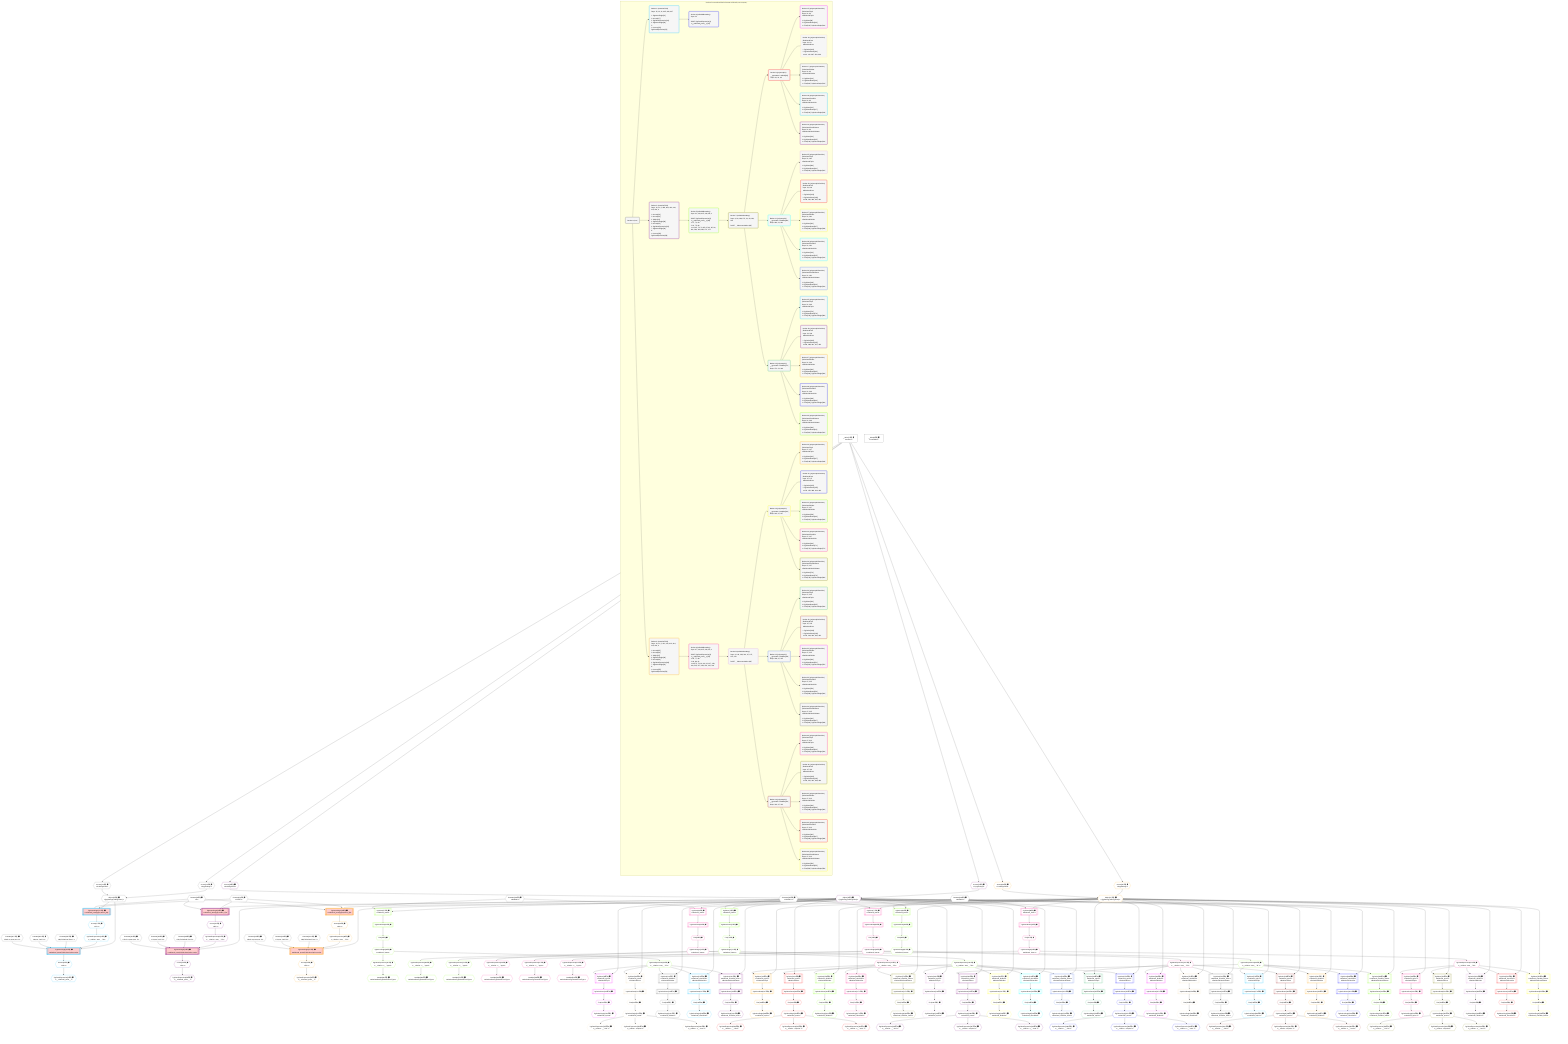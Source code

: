 %%{init: {'themeVariables': { 'fontSize': '12px'}}}%%
graph TD
    classDef path fill:#eee,stroke:#000,color:#000
    classDef plan fill:#fff,stroke-width:1px,color:#000
    classDef itemplan fill:#fff,stroke-width:2px,color:#000
    classDef unbatchedplan fill:#dff,stroke-width:1px,color:#000
    classDef sideeffectplan fill:#fcc,stroke-width:2px,color:#000
    classDef bucket fill:#f6f6f6,color:#000,stroke-width:2px,text-align:left

    subgraph "Buckets for mutations/basics/create-relational-post-no-query"
    Bucket0("Bucket 0 (root)"):::bucket
    Bucket1("Bucket 1 (mutationField)<br />Deps: 15, 10, 11, 405, 406, 407<br /><br />1: PgInsertSingle[12]<br />2: Access[17]<br />3: PgClassExpression[16]<br />4: PgInsertSingle[18]<br />5: <br />ᐳ: Access[23], PgClassExpression[22]"):::bucket
    Bucket2("Bucket 2 (mutationField)<br />Deps: 10, 11, 2, 408, 409, 410, 414, 415, 416, 4<br /><br />1: Access[29]<br />2: Access[30]<br />3: Object[31]<br />4: PgInsertSingle[28]<br />5: Access[33]<br />6: PgClassExpression[32]<br />7: PgInsertSingle[34]<br />8: <br />ᐳ: Access[39], PgClassExpression[38]"):::bucket
    Bucket3("Bucket 3 (mutationField)<br />Deps: 10, 11, 2, 411, 412, 413, 414, 415, 416, 4<br /><br />1: Access[45]<br />2: Access[46]<br />3: Object[47]<br />4: PgInsertSingle[44]<br />5: Access[49]<br />6: PgClassExpression[48]<br />7: PgInsertSingle[50]<br />8: <br />ᐳ: Access[55], PgClassExpression[54]"):::bucket
    Bucket4("Bucket 4 (nullableBoundary)<br />Deps: 22<br /><br />ROOT PgClassExpression{1}ᐸ__relational_posts__ᐳ[22]"):::bucket
    Bucket5("Bucket 5 (nullableBoundary)<br />Deps: 31, 414, 415, 416, 38, 4<br /><br />ROOT PgClassExpression{2}ᐸ__relational_posts__ᐳ[38]<br />1: 57, 72, 83<br />2: 62, 75, 86<br />ᐳ: 61, 63, 74, 76, 85, 87, 93, 95, 96, 181, 183, 184, 269, 271, 272"):::bucket
    Bucket6("Bucket 6 (nullableBoundary)<br />Deps: 47, 414, 415, 416, 54, 4<br /><br />ROOT PgClassExpression{3}ᐸ__relational_posts__ᐳ[54]<br />1: 64, 77, 88<br />2: 69, 80, 91<br />ᐳ: 68, 70, 79, 81, 90, 92, 137, 139, 140, 225, 227, 228, 313, 315, 316"):::bucket
    Bucket7("Bucket 7 (nullableBoundary)<br />Deps: 4, 96, 184, 272, 31, 93, 181, 269<br /><br />ROOT __ValueᐸrootValueᐳ[4]"):::bucket
    Bucket8("Bucket 8 (nullableBoundary)<br />Deps: 4, 140, 228, 316, 47, 137, 225, 313<br /><br />ROOT __ValueᐸrootValueᐳ[4]"):::bucket
    Bucket9("Bucket 9 (polymorphic)<br />__typename: Lambda[96]<br />Deps: 96, 31, 93"):::bucket
    Bucket10("Bucket 10 (polymorphic)<br />__typename: Lambda[140]<br />Deps: 140, 47, 137"):::bucket
    Bucket11("Bucket 11 (polymorphic)<br />__typename: Lambda[184]<br />Deps: 184, 31, 181"):::bucket
    Bucket12("Bucket 12 (polymorphic)<br />__typename: Lambda[228]<br />Deps: 228, 47, 225"):::bucket
    Bucket13("Bucket 13 (polymorphic)<br />__typename: Lambda[272]<br />Deps: 272, 31, 269"):::bucket
    Bucket14("Bucket 14 (polymorphic)<br />__typename: Lambda[316]<br />Deps: 316, 47, 313"):::bucket
    Bucket15("Bucket 15 (polymorphicPartition)<br />|RelationalTopic<br />Deps: 31, 93<br />ᐳRelationalTopic<br /><br />1: PgSelect[98]<br />2: PgSelectRows[103]<br />ᐳ: First[102], PgSelectSingle[104]"):::bucket
    Bucket16("Bucket 16 (polymorphicPartition)<br />|RelationalPost<br />Deps: 31, 93<br />ᐳRelationalPost<br /><br />1: PgSelect[106]<br />2: PgSelectRows[111]<br />ᐳ: 110, 112, 387, 393, 399"):::bucket
    Bucket17("Bucket 17 (polymorphicPartition)<br />|RelationalDivider<br />Deps: 31, 93<br />ᐳRelationalDivider<br /><br />1: PgSelect[114]<br />2: PgSelectRows[119]<br />ᐳ: First[118], PgSelectSingle[120]"):::bucket
    Bucket18("Bucket 18 (polymorphicPartition)<br />|RelationalChecklist<br />Deps: 31, 93<br />ᐳRelationalChecklist<br /><br />1: PgSelect[122]<br />2: PgSelectRows[127]<br />ᐳ: First[126], PgSelectSingle[128]"):::bucket
    Bucket19("Bucket 19 (polymorphicPartition)<br />|RelationalChecklistItem<br />Deps: 31, 93<br />ᐳRelationalChecklistItem<br /><br />1: PgSelect[130]<br />2: PgSelectRows[135]<br />ᐳ: First[134], PgSelectSingle[136]"):::bucket
    Bucket20("Bucket 20 (polymorphicPartition)<br />|RelationalTopic<br />Deps: 47, 137<br />ᐳRelationalTopic<br /><br />1: PgSelect[142]<br />2: PgSelectRows[147]<br />ᐳ: First[146], PgSelectSingle[148]"):::bucket
    Bucket21("Bucket 21 (polymorphicPartition)<br />|RelationalPost<br />Deps: 47, 137<br />ᐳRelationalPost<br /><br />1: PgSelect[150]<br />2: PgSelectRows[155]<br />ᐳ: 154, 156, 388, 394, 400"):::bucket
    Bucket22("Bucket 22 (polymorphicPartition)<br />|RelationalDivider<br />Deps: 47, 137<br />ᐳRelationalDivider<br /><br />1: PgSelect[158]<br />2: PgSelectRows[163]<br />ᐳ: First[162], PgSelectSingle[164]"):::bucket
    Bucket23("Bucket 23 (polymorphicPartition)<br />|RelationalChecklist<br />Deps: 47, 137<br />ᐳRelationalChecklist<br /><br />1: PgSelect[166]<br />2: PgSelectRows[171]<br />ᐳ: First[170], PgSelectSingle[172]"):::bucket
    Bucket24("Bucket 24 (polymorphicPartition)<br />|RelationalChecklistItem<br />Deps: 47, 137<br />ᐳRelationalChecklistItem<br /><br />1: PgSelect[174]<br />2: PgSelectRows[179]<br />ᐳ: First[178], PgSelectSingle[180]"):::bucket
    Bucket25("Bucket 25 (polymorphicPartition)<br />|RelationalTopic<br />Deps: 31, 181<br />ᐳRelationalTopic<br /><br />1: PgSelect[186]<br />2: PgSelectRows[191]<br />ᐳ: First[190], PgSelectSingle[192]"):::bucket
    Bucket26("Bucket 26 (polymorphicPartition)<br />|RelationalPost<br />Deps: 31, 181<br />ᐳRelationalPost<br /><br />1: PgSelect[194]<br />2: PgSelectRows[199]<br />ᐳ: 198, 200, 389, 395, 401"):::bucket
    Bucket27("Bucket 27 (polymorphicPartition)<br />|RelationalDivider<br />Deps: 31, 181<br />ᐳRelationalDivider<br /><br />1: PgSelect[202]<br />2: PgSelectRows[207]<br />ᐳ: First[206], PgSelectSingle[208]"):::bucket
    Bucket28("Bucket 28 (polymorphicPartition)<br />|RelationalChecklist<br />Deps: 31, 181<br />ᐳRelationalChecklist<br /><br />1: PgSelect[210]<br />2: PgSelectRows[215]<br />ᐳ: First[214], PgSelectSingle[216]"):::bucket
    Bucket29("Bucket 29 (polymorphicPartition)<br />|RelationalChecklistItem<br />Deps: 31, 181<br />ᐳRelationalChecklistItem<br /><br />1: PgSelect[218]<br />2: PgSelectRows[223]<br />ᐳ: First[222], PgSelectSingle[224]"):::bucket
    Bucket30("Bucket 30 (polymorphicPartition)<br />|RelationalTopic<br />Deps: 47, 225<br />ᐳRelationalTopic<br /><br />1: PgSelect[230]<br />2: PgSelectRows[235]<br />ᐳ: First[234], PgSelectSingle[236]"):::bucket
    Bucket31("Bucket 31 (polymorphicPartition)<br />|RelationalPost<br />Deps: 47, 225<br />ᐳRelationalPost<br /><br />1: PgSelect[238]<br />2: PgSelectRows[243]<br />ᐳ: 242, 244, 390, 396, 402"):::bucket
    Bucket32("Bucket 32 (polymorphicPartition)<br />|RelationalDivider<br />Deps: 47, 225<br />ᐳRelationalDivider<br /><br />1: PgSelect[246]<br />2: PgSelectRows[251]<br />ᐳ: First[250], PgSelectSingle[252]"):::bucket
    Bucket33("Bucket 33 (polymorphicPartition)<br />|RelationalChecklist<br />Deps: 47, 225<br />ᐳRelationalChecklist<br /><br />1: PgSelect[254]<br />2: PgSelectRows[259]<br />ᐳ: First[258], PgSelectSingle[260]"):::bucket
    Bucket34("Bucket 34 (polymorphicPartition)<br />|RelationalChecklistItem<br />Deps: 47, 225<br />ᐳRelationalChecklistItem<br /><br />1: PgSelect[262]<br />2: PgSelectRows[267]<br />ᐳ: First[266], PgSelectSingle[268]"):::bucket
    Bucket35("Bucket 35 (polymorphicPartition)<br />|RelationalTopic<br />Deps: 31, 269<br />ᐳRelationalTopic<br /><br />1: PgSelect[274]<br />2: PgSelectRows[279]<br />ᐳ: First[278], PgSelectSingle[280]"):::bucket
    Bucket36("Bucket 36 (polymorphicPartition)<br />|RelationalPost<br />Deps: 31, 269<br />ᐳRelationalPost<br /><br />1: PgSelect[282]<br />2: PgSelectRows[287]<br />ᐳ: 286, 288, 391, 397, 403"):::bucket
    Bucket37("Bucket 37 (polymorphicPartition)<br />|RelationalDivider<br />Deps: 31, 269<br />ᐳRelationalDivider<br /><br />1: PgSelect[290]<br />2: PgSelectRows[295]<br />ᐳ: First[294], PgSelectSingle[296]"):::bucket
    Bucket38("Bucket 38 (polymorphicPartition)<br />|RelationalChecklist<br />Deps: 31, 269<br />ᐳRelationalChecklist<br /><br />1: PgSelect[298]<br />2: PgSelectRows[303]<br />ᐳ: First[302], PgSelectSingle[304]"):::bucket
    Bucket39("Bucket 39 (polymorphicPartition)<br />|RelationalChecklistItem<br />Deps: 31, 269<br />ᐳRelationalChecklistItem<br /><br />1: PgSelect[306]<br />2: PgSelectRows[311]<br />ᐳ: First[310], PgSelectSingle[312]"):::bucket
    Bucket40("Bucket 40 (polymorphicPartition)<br />|RelationalTopic<br />Deps: 47, 313<br />ᐳRelationalTopic<br /><br />1: PgSelect[318]<br />2: PgSelectRows[323]<br />ᐳ: First[322], PgSelectSingle[324]"):::bucket
    Bucket41("Bucket 41 (polymorphicPartition)<br />|RelationalPost<br />Deps: 47, 313<br />ᐳRelationalPost<br /><br />1: PgSelect[326]<br />2: PgSelectRows[331]<br />ᐳ: 330, 332, 392, 398, 404"):::bucket
    Bucket42("Bucket 42 (polymorphicPartition)<br />|RelationalDivider<br />Deps: 47, 313<br />ᐳRelationalDivider<br /><br />1: PgSelect[334]<br />2: PgSelectRows[339]<br />ᐳ: First[338], PgSelectSingle[340]"):::bucket
    Bucket43("Bucket 43 (polymorphicPartition)<br />|RelationalChecklist<br />Deps: 47, 313<br />ᐳRelationalChecklist<br /><br />1: PgSelect[342]<br />2: PgSelectRows[347]<br />ᐳ: First[346], PgSelectSingle[348]"):::bucket
    Bucket44("Bucket 44 (polymorphicPartition)<br />|RelationalChecklistItem<br />Deps: 47, 313<br />ᐳRelationalChecklistItem<br /><br />1: PgSelect[350]<br />2: PgSelectRows[355]<br />ᐳ: First[354], PgSelectSingle[356]"):::bucket
    end
    Bucket0 --> Bucket1 & Bucket2 & Bucket3
    Bucket1 --> Bucket4
    Bucket2 --> Bucket5
    Bucket3 --> Bucket6
    Bucket5 --> Bucket7
    Bucket6 --> Bucket8
    Bucket7 --> Bucket9 & Bucket11 & Bucket13
    Bucket8 --> Bucket10 & Bucket12 & Bucket14
    Bucket9 --> Bucket15 & Bucket16 & Bucket17 & Bucket18 & Bucket19
    Bucket10 --> Bucket20 & Bucket21 & Bucket22 & Bucket23 & Bucket24
    Bucket11 --> Bucket25 & Bucket26 & Bucket27 & Bucket28 & Bucket29
    Bucket12 --> Bucket30 & Bucket31 & Bucket32 & Bucket33 & Bucket34
    Bucket13 --> Bucket35 & Bucket36 & Bucket37 & Bucket38 & Bucket39
    Bucket14 --> Bucket40 & Bucket41 & Bucket42 & Bucket43 & Bucket44

    %% plan dependencies
    Object15{{"Object[15∈0] ➊<br />ᐸ{pgSettings,withPgClient}ᐳ"}}:::plan
    Access13{{"Access[13∈0] ➊<br />ᐸ2.pgSettingsᐳ"}}:::plan
    Access14{{"Access[14∈0] ➊<br />ᐸ2.withPgClientᐳ"}}:::plan
    Access13 & Access14 --> Object15
    __Value2["__Value[2∈0] ➊<br />ᐸcontextᐳ"]:::plan
    __Value2 --> Access13
    __Value2 --> Access14
    __Value4["__Value[4∈0] ➊<br />ᐸrootValueᐳ"]:::plan
    Constant10{{"Constant[10∈0] ➊<br />ᐸ'POST'ᐳ"}}:::plan
    Constant11{{"Constant[11∈0] ➊<br />ᐸ2ᐳ"}}:::plan
    Constant405{{"Constant[405∈0] ➊<br />ᐸ'My Relational Post 1'ᐳ"}}:::plan
    Constant406{{"Constant[406∈0] ➊<br />ᐸ'A post, innit? 1'ᐳ"}}:::plan
    Constant407{{"Constant[407∈0] ➊<br />ᐸ'Such a great post. 1'ᐳ"}}:::plan
    Constant408{{"Constant[408∈0] ➊<br />ᐸ'My Relational Post 2'ᐳ"}}:::plan
    Constant409{{"Constant[409∈0] ➊<br />ᐸ'A post, innit? 2'ᐳ"}}:::plan
    Constant410{{"Constant[410∈0] ➊<br />ᐸ'Such a great post. 2'ᐳ"}}:::plan
    Constant411{{"Constant[411∈0] ➊<br />ᐸ'My Relational Post 3'ᐳ"}}:::plan
    Constant412{{"Constant[412∈0] ➊<br />ᐸ'A post, innit? 3'ᐳ"}}:::plan
    Constant413{{"Constant[413∈0] ➊<br />ᐸ'Such a great post. 3'ᐳ"}}:::plan
    Constant414{{"Constant[414∈0] ➊<br />ᐸ1000000ᐳ"}}:::plan
    Constant415{{"Constant[415∈0] ➊<br />ᐸ1000001ᐳ"}}:::plan
    Constant416{{"Constant[416∈0] ➊<br />ᐸ1000002ᐳ"}}:::plan
    PgInsertSingle18[["PgInsertSingle[18∈1] ➊<br />ᐸrelational_posts(id,title,description,note)ᐳ"]]:::sideeffectplan
    PgClassExpression16{{"PgClassExpression[16∈1] ➊<br />ᐸ__relation...ems__.”id”ᐳ"}}:::plan
    Object15 & PgClassExpression16 & Constant405 & Constant406 & Constant407 --> PgInsertSingle18
    PgInsertSingle12[["PgInsertSingle[12∈1] ➊<br />ᐸrelational_items(type,author_id)ᐳ"]]:::sideeffectplan
    Object15 & Constant10 & Constant11 --> PgInsertSingle12
    Access17{{"Access[17∈1] ➊<br />ᐸ12.tᐳ"}}:::plan
    Access17 --> PgClassExpression16
    PgInsertSingle12 --> Access17
    PgClassExpression22{{"PgClassExpression[22∈1] ➊<br />ᐸ__relational_posts__ᐳ"}}:::plan
    Access23{{"Access[23∈1] ➊<br />ᐸ18.tᐳ"}}:::plan
    Access23 --> PgClassExpression22
    PgInsertSingle18 --> Access23
    PgInsertSingle34[["PgInsertSingle[34∈2] ➊<br />ᐸrelational_posts(id,title,description,note)ᐳ"]]:::sideeffectplan
    Object31{{"Object[31∈2] ➊<br />ᐸ{pgSettings,withPgClient}ᐳ"}}:::plan
    PgClassExpression32{{"PgClassExpression[32∈2] ➊<br />ᐸ__relation...ems__.”id”ᐳ"}}:::plan
    Object31 & PgClassExpression32 & Constant408 & Constant409 & Constant410 --> PgInsertSingle34
    PgInsertSingle28[["PgInsertSingle[28∈2] ➊<br />ᐸrelational_items(type,author_id)ᐳ"]]:::sideeffectplan
    Object31 & Constant10 & Constant11 --> PgInsertSingle28
    Access29{{"Access[29∈2] ➊<br />ᐸ2.pgSettingsᐳ"}}:::plan
    Access30{{"Access[30∈2] ➊<br />ᐸ2.withPgClientᐳ"}}:::plan
    Access29 & Access30 --> Object31
    __Value2 --> Access29
    __Value2 --> Access30
    Access33{{"Access[33∈2] ➊<br />ᐸ28.tᐳ"}}:::plan
    Access33 --> PgClassExpression32
    PgInsertSingle28 --> Access33
    PgClassExpression38{{"PgClassExpression[38∈2] ➊<br />ᐸ__relational_posts__ᐳ"}}:::plan
    Access39{{"Access[39∈2] ➊<br />ᐸ34.tᐳ"}}:::plan
    Access39 --> PgClassExpression38
    PgInsertSingle34 --> Access39
    PgInsertSingle50[["PgInsertSingle[50∈3] ➊<br />ᐸrelational_posts(id,title,description,note)ᐳ"]]:::sideeffectplan
    Object47{{"Object[47∈3] ➊<br />ᐸ{pgSettings,withPgClient}ᐳ"}}:::plan
    PgClassExpression48{{"PgClassExpression[48∈3] ➊<br />ᐸ__relation...ems__.”id”ᐳ"}}:::plan
    Object47 & PgClassExpression48 & Constant411 & Constant412 & Constant413 --> PgInsertSingle50
    PgInsertSingle44[["PgInsertSingle[44∈3] ➊<br />ᐸrelational_items(type,author_id)ᐳ"]]:::sideeffectplan
    Object47 & Constant10 & Constant11 --> PgInsertSingle44
    Access45{{"Access[45∈3] ➊<br />ᐸ2.pgSettingsᐳ"}}:::plan
    Access46{{"Access[46∈3] ➊<br />ᐸ2.withPgClientᐳ"}}:::plan
    Access45 & Access46 --> Object47
    __Value2 --> Access45
    __Value2 --> Access46
    Access49{{"Access[49∈3] ➊<br />ᐸ44.tᐳ"}}:::plan
    Access49 --> PgClassExpression48
    PgInsertSingle44 --> Access49
    PgClassExpression54{{"PgClassExpression[54∈3] ➊<br />ᐸ__relational_posts__ᐳ"}}:::plan
    Access55{{"Access[55∈3] ➊<br />ᐸ50.tᐳ"}}:::plan
    Access55 --> PgClassExpression54
    PgInsertSingle50 --> Access55
    PgSelect57[["PgSelect[57∈5] ➊<br />ᐸrelational_itemsᐳ"]]:::plan
    Object31 & Constant414 --> PgSelect57
    PgSelect72[["PgSelect[72∈5] ➊<br />ᐸrelational_itemsᐳ"]]:::plan
    Object31 & Constant415 --> PgSelect72
    PgSelect83[["PgSelect[83∈5] ➊<br />ᐸrelational_itemsᐳ"]]:::plan
    Object31 & Constant416 --> PgSelect83
    First61{{"First[61∈5] ➊"}}:::plan
    PgSelectRows62[["PgSelectRows[62∈5] ➊"]]:::plan
    PgSelectRows62 --> First61
    PgSelect57 --> PgSelectRows62
    PgSelectSingle63{{"PgSelectSingle[63∈5] ➊<br />ᐸrelational_itemsᐳ"}}:::plan
    First61 --> PgSelectSingle63
    First74{{"First[74∈5] ➊"}}:::plan
    PgSelectRows75[["PgSelectRows[75∈5] ➊"]]:::plan
    PgSelectRows75 --> First74
    PgSelect72 --> PgSelectRows75
    PgSelectSingle76{{"PgSelectSingle[76∈5] ➊<br />ᐸrelational_itemsᐳ"}}:::plan
    First74 --> PgSelectSingle76
    First85{{"First[85∈5] ➊"}}:::plan
    PgSelectRows86[["PgSelectRows[86∈5] ➊"]]:::plan
    PgSelectRows86 --> First85
    PgSelect83 --> PgSelectRows86
    PgSelectSingle87{{"PgSelectSingle[87∈5] ➊<br />ᐸrelational_itemsᐳ"}}:::plan
    First85 --> PgSelectSingle87
    PgClassExpression93{{"PgClassExpression[93∈5] ➊<br />ᐸ__relation...ems__.”id”ᐳ"}}:::plan
    PgSelectSingle63 --> PgClassExpression93
    PgClassExpression95{{"PgClassExpression[95∈5] ➊<br />ᐸ__relation...s__.”type”ᐳ"}}:::plan
    PgSelectSingle63 --> PgClassExpression95
    Lambda96{{"Lambda[96∈5] ➊<br />ᐸrelationalItemTypeNameFromTypeᐳ"}}:::plan
    PgClassExpression95 --> Lambda96
    PgClassExpression181{{"PgClassExpression[181∈5] ➊<br />ᐸ__relation...ems__.”id”ᐳ"}}:::plan
    PgSelectSingle76 --> PgClassExpression181
    PgClassExpression183{{"PgClassExpression[183∈5] ➊<br />ᐸ__relation...s__.”type”ᐳ"}}:::plan
    PgSelectSingle76 --> PgClassExpression183
    Lambda184{{"Lambda[184∈5] ➊<br />ᐸrelationalItemTypeNameFromTypeᐳ"}}:::plan
    PgClassExpression183 --> Lambda184
    PgClassExpression269{{"PgClassExpression[269∈5] ➊<br />ᐸ__relation...ems__.”id”ᐳ"}}:::plan
    PgSelectSingle87 --> PgClassExpression269
    PgClassExpression271{{"PgClassExpression[271∈5] ➊<br />ᐸ__relation...s__.”type”ᐳ"}}:::plan
    PgSelectSingle87 --> PgClassExpression271
    Lambda272{{"Lambda[272∈5] ➊<br />ᐸrelationalItemTypeNameFromTypeᐳ"}}:::plan
    PgClassExpression271 --> Lambda272
    PgSelect64[["PgSelect[64∈6] ➊<br />ᐸrelational_itemsᐳ"]]:::plan
    Object47 & Constant414 --> PgSelect64
    PgSelect77[["PgSelect[77∈6] ➊<br />ᐸrelational_itemsᐳ"]]:::plan
    Object47 & Constant415 --> PgSelect77
    PgSelect88[["PgSelect[88∈6] ➊<br />ᐸrelational_itemsᐳ"]]:::plan
    Object47 & Constant416 --> PgSelect88
    First68{{"First[68∈6] ➊"}}:::plan
    PgSelectRows69[["PgSelectRows[69∈6] ➊"]]:::plan
    PgSelectRows69 --> First68
    PgSelect64 --> PgSelectRows69
    PgSelectSingle70{{"PgSelectSingle[70∈6] ➊<br />ᐸrelational_itemsᐳ"}}:::plan
    First68 --> PgSelectSingle70
    First79{{"First[79∈6] ➊"}}:::plan
    PgSelectRows80[["PgSelectRows[80∈6] ➊"]]:::plan
    PgSelectRows80 --> First79
    PgSelect77 --> PgSelectRows80
    PgSelectSingle81{{"PgSelectSingle[81∈6] ➊<br />ᐸrelational_itemsᐳ"}}:::plan
    First79 --> PgSelectSingle81
    First90{{"First[90∈6] ➊"}}:::plan
    PgSelectRows91[["PgSelectRows[91∈6] ➊"]]:::plan
    PgSelectRows91 --> First90
    PgSelect88 --> PgSelectRows91
    PgSelectSingle92{{"PgSelectSingle[92∈6] ➊<br />ᐸrelational_itemsᐳ"}}:::plan
    First90 --> PgSelectSingle92
    PgClassExpression137{{"PgClassExpression[137∈6] ➊<br />ᐸ__relation...ems__.”id”ᐳ"}}:::plan
    PgSelectSingle70 --> PgClassExpression137
    PgClassExpression139{{"PgClassExpression[139∈6] ➊<br />ᐸ__relation...s__.”type”ᐳ"}}:::plan
    PgSelectSingle70 --> PgClassExpression139
    Lambda140{{"Lambda[140∈6] ➊<br />ᐸrelationalItemTypeNameFromTypeᐳ"}}:::plan
    PgClassExpression139 --> Lambda140
    PgClassExpression225{{"PgClassExpression[225∈6] ➊<br />ᐸ__relation...ems__.”id”ᐳ"}}:::plan
    PgSelectSingle81 --> PgClassExpression225
    PgClassExpression227{{"PgClassExpression[227∈6] ➊<br />ᐸ__relation...s__.”type”ᐳ"}}:::plan
    PgSelectSingle81 --> PgClassExpression227
    Lambda228{{"Lambda[228∈6] ➊<br />ᐸrelationalItemTypeNameFromTypeᐳ"}}:::plan
    PgClassExpression227 --> Lambda228
    PgClassExpression313{{"PgClassExpression[313∈6] ➊<br />ᐸ__relation...ems__.”id”ᐳ"}}:::plan
    PgSelectSingle92 --> PgClassExpression313
    PgClassExpression315{{"PgClassExpression[315∈6] ➊<br />ᐸ__relation...s__.”type”ᐳ"}}:::plan
    PgSelectSingle92 --> PgClassExpression315
    Lambda316{{"Lambda[316∈6] ➊<br />ᐸrelationalItemTypeNameFromTypeᐳ"}}:::plan
    PgClassExpression315 --> Lambda316
    PgSelect98[["PgSelect[98∈15] ➊<br />ᐸrelational_topicsᐳ<br />ᐳRelationalTopic"]]:::plan
    Object31 & PgClassExpression93 --> PgSelect98
    First102{{"First[102∈15] ➊^"}}:::plan
    PgSelectRows103[["PgSelectRows[103∈15] ➊^"]]:::plan
    PgSelectRows103 --> First102
    PgSelect98 --> PgSelectRows103
    PgSelectSingle104{{"PgSelectSingle[104∈15] ➊^<br />ᐸrelational_topicsᐳ"}}:::plan
    First102 --> PgSelectSingle104
    PgSelect106[["PgSelect[106∈16] ➊<br />ᐸrelational_postsᐳ<br />ᐳRelationalPost"]]:::plan
    Object31 & PgClassExpression93 --> PgSelect106
    First110{{"First[110∈16] ➊^"}}:::plan
    PgSelectRows111[["PgSelectRows[111∈16] ➊^"]]:::plan
    PgSelectRows111 --> First110
    PgSelect106 --> PgSelectRows111
    PgSelectSingle112{{"PgSelectSingle[112∈16] ➊^<br />ᐸrelational_postsᐳ"}}:::plan
    First110 --> PgSelectSingle112
    PgClassExpression387{{"PgClassExpression[387∈16] ➊^<br />ᐸ__relation...__.”title”ᐳ"}}:::plan
    PgSelectSingle112 --> PgClassExpression387
    PgClassExpression393{{"PgClassExpression[393∈16] ➊^<br />ᐸ__relation...scription”ᐳ"}}:::plan
    PgSelectSingle112 --> PgClassExpression393
    PgClassExpression399{{"PgClassExpression[399∈16] ➊^<br />ᐸ__relation...s__.”note”ᐳ"}}:::plan
    PgSelectSingle112 --> PgClassExpression399
    PgSelect114[["PgSelect[114∈17] ➊<br />ᐸrelational_dividersᐳ<br />ᐳRelationalDivider"]]:::plan
    Object31 & PgClassExpression93 --> PgSelect114
    First118{{"First[118∈17] ➊^"}}:::plan
    PgSelectRows119[["PgSelectRows[119∈17] ➊^"]]:::plan
    PgSelectRows119 --> First118
    PgSelect114 --> PgSelectRows119
    PgSelectSingle120{{"PgSelectSingle[120∈17] ➊^<br />ᐸrelational_dividersᐳ"}}:::plan
    First118 --> PgSelectSingle120
    PgSelect122[["PgSelect[122∈18] ➊<br />ᐸrelational_checklistsᐳ<br />ᐳRelationalChecklist"]]:::plan
    Object31 & PgClassExpression93 --> PgSelect122
    First126{{"First[126∈18] ➊^"}}:::plan
    PgSelectRows127[["PgSelectRows[127∈18] ➊^"]]:::plan
    PgSelectRows127 --> First126
    PgSelect122 --> PgSelectRows127
    PgSelectSingle128{{"PgSelectSingle[128∈18] ➊^<br />ᐸrelational_checklistsᐳ"}}:::plan
    First126 --> PgSelectSingle128
    PgSelect130[["PgSelect[130∈19] ➊<br />ᐸrelational_checklist_itemsᐳ<br />ᐳRelationalChecklistItem"]]:::plan
    Object31 & PgClassExpression93 --> PgSelect130
    First134{{"First[134∈19] ➊^"}}:::plan
    PgSelectRows135[["PgSelectRows[135∈19] ➊^"]]:::plan
    PgSelectRows135 --> First134
    PgSelect130 --> PgSelectRows135
    PgSelectSingle136{{"PgSelectSingle[136∈19] ➊^<br />ᐸrelational_checklist_itemsᐳ"}}:::plan
    First134 --> PgSelectSingle136
    PgSelect142[["PgSelect[142∈20] ➊<br />ᐸrelational_topicsᐳ<br />ᐳRelationalTopic"]]:::plan
    Object47 & PgClassExpression137 --> PgSelect142
    First146{{"First[146∈20] ➊^"}}:::plan
    PgSelectRows147[["PgSelectRows[147∈20] ➊^"]]:::plan
    PgSelectRows147 --> First146
    PgSelect142 --> PgSelectRows147
    PgSelectSingle148{{"PgSelectSingle[148∈20] ➊^<br />ᐸrelational_topicsᐳ"}}:::plan
    First146 --> PgSelectSingle148
    PgSelect150[["PgSelect[150∈21] ➊<br />ᐸrelational_postsᐳ<br />ᐳRelationalPost"]]:::plan
    Object47 & PgClassExpression137 --> PgSelect150
    First154{{"First[154∈21] ➊^"}}:::plan
    PgSelectRows155[["PgSelectRows[155∈21] ➊^"]]:::plan
    PgSelectRows155 --> First154
    PgSelect150 --> PgSelectRows155
    PgSelectSingle156{{"PgSelectSingle[156∈21] ➊^<br />ᐸrelational_postsᐳ"}}:::plan
    First154 --> PgSelectSingle156
    PgClassExpression388{{"PgClassExpression[388∈21] ➊^<br />ᐸ__relation...__.”title”ᐳ"}}:::plan
    PgSelectSingle156 --> PgClassExpression388
    PgClassExpression394{{"PgClassExpression[394∈21] ➊^<br />ᐸ__relation...scription”ᐳ"}}:::plan
    PgSelectSingle156 --> PgClassExpression394
    PgClassExpression400{{"PgClassExpression[400∈21] ➊^<br />ᐸ__relation...s__.”note”ᐳ"}}:::plan
    PgSelectSingle156 --> PgClassExpression400
    PgSelect158[["PgSelect[158∈22] ➊<br />ᐸrelational_dividersᐳ<br />ᐳRelationalDivider"]]:::plan
    Object47 & PgClassExpression137 --> PgSelect158
    First162{{"First[162∈22] ➊^"}}:::plan
    PgSelectRows163[["PgSelectRows[163∈22] ➊^"]]:::plan
    PgSelectRows163 --> First162
    PgSelect158 --> PgSelectRows163
    PgSelectSingle164{{"PgSelectSingle[164∈22] ➊^<br />ᐸrelational_dividersᐳ"}}:::plan
    First162 --> PgSelectSingle164
    PgSelect166[["PgSelect[166∈23] ➊<br />ᐸrelational_checklistsᐳ<br />ᐳRelationalChecklist"]]:::plan
    Object47 & PgClassExpression137 --> PgSelect166
    First170{{"First[170∈23] ➊^"}}:::plan
    PgSelectRows171[["PgSelectRows[171∈23] ➊^"]]:::plan
    PgSelectRows171 --> First170
    PgSelect166 --> PgSelectRows171
    PgSelectSingle172{{"PgSelectSingle[172∈23] ➊^<br />ᐸrelational_checklistsᐳ"}}:::plan
    First170 --> PgSelectSingle172
    PgSelect174[["PgSelect[174∈24] ➊<br />ᐸrelational_checklist_itemsᐳ<br />ᐳRelationalChecklistItem"]]:::plan
    Object47 & PgClassExpression137 --> PgSelect174
    First178{{"First[178∈24] ➊^"}}:::plan
    PgSelectRows179[["PgSelectRows[179∈24] ➊^"]]:::plan
    PgSelectRows179 --> First178
    PgSelect174 --> PgSelectRows179
    PgSelectSingle180{{"PgSelectSingle[180∈24] ➊^<br />ᐸrelational_checklist_itemsᐳ"}}:::plan
    First178 --> PgSelectSingle180
    PgSelect186[["PgSelect[186∈25] ➊<br />ᐸrelational_topicsᐳ<br />ᐳRelationalTopic"]]:::plan
    Object31 & PgClassExpression181 --> PgSelect186
    First190{{"First[190∈25] ➊^"}}:::plan
    PgSelectRows191[["PgSelectRows[191∈25] ➊^"]]:::plan
    PgSelectRows191 --> First190
    PgSelect186 --> PgSelectRows191
    PgSelectSingle192{{"PgSelectSingle[192∈25] ➊^<br />ᐸrelational_topicsᐳ"}}:::plan
    First190 --> PgSelectSingle192
    PgSelect194[["PgSelect[194∈26] ➊<br />ᐸrelational_postsᐳ<br />ᐳRelationalPost"]]:::plan
    Object31 & PgClassExpression181 --> PgSelect194
    First198{{"First[198∈26] ➊^"}}:::plan
    PgSelectRows199[["PgSelectRows[199∈26] ➊^"]]:::plan
    PgSelectRows199 --> First198
    PgSelect194 --> PgSelectRows199
    PgSelectSingle200{{"PgSelectSingle[200∈26] ➊^<br />ᐸrelational_postsᐳ"}}:::plan
    First198 --> PgSelectSingle200
    PgClassExpression389{{"PgClassExpression[389∈26] ➊^<br />ᐸ__relation...__.”title”ᐳ"}}:::plan
    PgSelectSingle200 --> PgClassExpression389
    PgClassExpression395{{"PgClassExpression[395∈26] ➊^<br />ᐸ__relation...scription”ᐳ"}}:::plan
    PgSelectSingle200 --> PgClassExpression395
    PgClassExpression401{{"PgClassExpression[401∈26] ➊^<br />ᐸ__relation...s__.”note”ᐳ"}}:::plan
    PgSelectSingle200 --> PgClassExpression401
    PgSelect202[["PgSelect[202∈27] ➊<br />ᐸrelational_dividersᐳ<br />ᐳRelationalDivider"]]:::plan
    Object31 & PgClassExpression181 --> PgSelect202
    First206{{"First[206∈27] ➊^"}}:::plan
    PgSelectRows207[["PgSelectRows[207∈27] ➊^"]]:::plan
    PgSelectRows207 --> First206
    PgSelect202 --> PgSelectRows207
    PgSelectSingle208{{"PgSelectSingle[208∈27] ➊^<br />ᐸrelational_dividersᐳ"}}:::plan
    First206 --> PgSelectSingle208
    PgSelect210[["PgSelect[210∈28] ➊<br />ᐸrelational_checklistsᐳ<br />ᐳRelationalChecklist"]]:::plan
    Object31 & PgClassExpression181 --> PgSelect210
    First214{{"First[214∈28] ➊^"}}:::plan
    PgSelectRows215[["PgSelectRows[215∈28] ➊^"]]:::plan
    PgSelectRows215 --> First214
    PgSelect210 --> PgSelectRows215
    PgSelectSingle216{{"PgSelectSingle[216∈28] ➊^<br />ᐸrelational_checklistsᐳ"}}:::plan
    First214 --> PgSelectSingle216
    PgSelect218[["PgSelect[218∈29] ➊<br />ᐸrelational_checklist_itemsᐳ<br />ᐳRelationalChecklistItem"]]:::plan
    Object31 & PgClassExpression181 --> PgSelect218
    First222{{"First[222∈29] ➊^"}}:::plan
    PgSelectRows223[["PgSelectRows[223∈29] ➊^"]]:::plan
    PgSelectRows223 --> First222
    PgSelect218 --> PgSelectRows223
    PgSelectSingle224{{"PgSelectSingle[224∈29] ➊^<br />ᐸrelational_checklist_itemsᐳ"}}:::plan
    First222 --> PgSelectSingle224
    PgSelect230[["PgSelect[230∈30] ➊<br />ᐸrelational_topicsᐳ<br />ᐳRelationalTopic"]]:::plan
    Object47 & PgClassExpression225 --> PgSelect230
    First234{{"First[234∈30] ➊^"}}:::plan
    PgSelectRows235[["PgSelectRows[235∈30] ➊^"]]:::plan
    PgSelectRows235 --> First234
    PgSelect230 --> PgSelectRows235
    PgSelectSingle236{{"PgSelectSingle[236∈30] ➊^<br />ᐸrelational_topicsᐳ"}}:::plan
    First234 --> PgSelectSingle236
    PgSelect238[["PgSelect[238∈31] ➊<br />ᐸrelational_postsᐳ<br />ᐳRelationalPost"]]:::plan
    Object47 & PgClassExpression225 --> PgSelect238
    First242{{"First[242∈31] ➊^"}}:::plan
    PgSelectRows243[["PgSelectRows[243∈31] ➊^"]]:::plan
    PgSelectRows243 --> First242
    PgSelect238 --> PgSelectRows243
    PgSelectSingle244{{"PgSelectSingle[244∈31] ➊^<br />ᐸrelational_postsᐳ"}}:::plan
    First242 --> PgSelectSingle244
    PgClassExpression390{{"PgClassExpression[390∈31] ➊^<br />ᐸ__relation...__.”title”ᐳ"}}:::plan
    PgSelectSingle244 --> PgClassExpression390
    PgClassExpression396{{"PgClassExpression[396∈31] ➊^<br />ᐸ__relation...scription”ᐳ"}}:::plan
    PgSelectSingle244 --> PgClassExpression396
    PgClassExpression402{{"PgClassExpression[402∈31] ➊^<br />ᐸ__relation...s__.”note”ᐳ"}}:::plan
    PgSelectSingle244 --> PgClassExpression402
    PgSelect246[["PgSelect[246∈32] ➊<br />ᐸrelational_dividersᐳ<br />ᐳRelationalDivider"]]:::plan
    Object47 & PgClassExpression225 --> PgSelect246
    First250{{"First[250∈32] ➊^"}}:::plan
    PgSelectRows251[["PgSelectRows[251∈32] ➊^"]]:::plan
    PgSelectRows251 --> First250
    PgSelect246 --> PgSelectRows251
    PgSelectSingle252{{"PgSelectSingle[252∈32] ➊^<br />ᐸrelational_dividersᐳ"}}:::plan
    First250 --> PgSelectSingle252
    PgSelect254[["PgSelect[254∈33] ➊<br />ᐸrelational_checklistsᐳ<br />ᐳRelationalChecklist"]]:::plan
    Object47 & PgClassExpression225 --> PgSelect254
    First258{{"First[258∈33] ➊^"}}:::plan
    PgSelectRows259[["PgSelectRows[259∈33] ➊^"]]:::plan
    PgSelectRows259 --> First258
    PgSelect254 --> PgSelectRows259
    PgSelectSingle260{{"PgSelectSingle[260∈33] ➊^<br />ᐸrelational_checklistsᐳ"}}:::plan
    First258 --> PgSelectSingle260
    PgSelect262[["PgSelect[262∈34] ➊<br />ᐸrelational_checklist_itemsᐳ<br />ᐳRelationalChecklistItem"]]:::plan
    Object47 & PgClassExpression225 --> PgSelect262
    First266{{"First[266∈34] ➊^"}}:::plan
    PgSelectRows267[["PgSelectRows[267∈34] ➊^"]]:::plan
    PgSelectRows267 --> First266
    PgSelect262 --> PgSelectRows267
    PgSelectSingle268{{"PgSelectSingle[268∈34] ➊^<br />ᐸrelational_checklist_itemsᐳ"}}:::plan
    First266 --> PgSelectSingle268
    PgSelect274[["PgSelect[274∈35] ➊<br />ᐸrelational_topicsᐳ<br />ᐳRelationalTopic"]]:::plan
    Object31 & PgClassExpression269 --> PgSelect274
    First278{{"First[278∈35] ➊^"}}:::plan
    PgSelectRows279[["PgSelectRows[279∈35] ➊^"]]:::plan
    PgSelectRows279 --> First278
    PgSelect274 --> PgSelectRows279
    PgSelectSingle280{{"PgSelectSingle[280∈35] ➊^<br />ᐸrelational_topicsᐳ"}}:::plan
    First278 --> PgSelectSingle280
    PgSelect282[["PgSelect[282∈36] ➊<br />ᐸrelational_postsᐳ<br />ᐳRelationalPost"]]:::plan
    Object31 & PgClassExpression269 --> PgSelect282
    First286{{"First[286∈36] ➊^"}}:::plan
    PgSelectRows287[["PgSelectRows[287∈36] ➊^"]]:::plan
    PgSelectRows287 --> First286
    PgSelect282 --> PgSelectRows287
    PgSelectSingle288{{"PgSelectSingle[288∈36] ➊^<br />ᐸrelational_postsᐳ"}}:::plan
    First286 --> PgSelectSingle288
    PgClassExpression391{{"PgClassExpression[391∈36] ➊^<br />ᐸ__relation...__.”title”ᐳ"}}:::plan
    PgSelectSingle288 --> PgClassExpression391
    PgClassExpression397{{"PgClassExpression[397∈36] ➊^<br />ᐸ__relation...scription”ᐳ"}}:::plan
    PgSelectSingle288 --> PgClassExpression397
    PgClassExpression403{{"PgClassExpression[403∈36] ➊^<br />ᐸ__relation...s__.”note”ᐳ"}}:::plan
    PgSelectSingle288 --> PgClassExpression403
    PgSelect290[["PgSelect[290∈37] ➊<br />ᐸrelational_dividersᐳ<br />ᐳRelationalDivider"]]:::plan
    Object31 & PgClassExpression269 --> PgSelect290
    First294{{"First[294∈37] ➊^"}}:::plan
    PgSelectRows295[["PgSelectRows[295∈37] ➊^"]]:::plan
    PgSelectRows295 --> First294
    PgSelect290 --> PgSelectRows295
    PgSelectSingle296{{"PgSelectSingle[296∈37] ➊^<br />ᐸrelational_dividersᐳ"}}:::plan
    First294 --> PgSelectSingle296
    PgSelect298[["PgSelect[298∈38] ➊<br />ᐸrelational_checklistsᐳ<br />ᐳRelationalChecklist"]]:::plan
    Object31 & PgClassExpression269 --> PgSelect298
    First302{{"First[302∈38] ➊^"}}:::plan
    PgSelectRows303[["PgSelectRows[303∈38] ➊^"]]:::plan
    PgSelectRows303 --> First302
    PgSelect298 --> PgSelectRows303
    PgSelectSingle304{{"PgSelectSingle[304∈38] ➊^<br />ᐸrelational_checklistsᐳ"}}:::plan
    First302 --> PgSelectSingle304
    PgSelect306[["PgSelect[306∈39] ➊<br />ᐸrelational_checklist_itemsᐳ<br />ᐳRelationalChecklistItem"]]:::plan
    Object31 & PgClassExpression269 --> PgSelect306
    First310{{"First[310∈39] ➊^"}}:::plan
    PgSelectRows311[["PgSelectRows[311∈39] ➊^"]]:::plan
    PgSelectRows311 --> First310
    PgSelect306 --> PgSelectRows311
    PgSelectSingle312{{"PgSelectSingle[312∈39] ➊^<br />ᐸrelational_checklist_itemsᐳ"}}:::plan
    First310 --> PgSelectSingle312
    PgSelect318[["PgSelect[318∈40] ➊<br />ᐸrelational_topicsᐳ<br />ᐳRelationalTopic"]]:::plan
    Object47 & PgClassExpression313 --> PgSelect318
    First322{{"First[322∈40] ➊^"}}:::plan
    PgSelectRows323[["PgSelectRows[323∈40] ➊^"]]:::plan
    PgSelectRows323 --> First322
    PgSelect318 --> PgSelectRows323
    PgSelectSingle324{{"PgSelectSingle[324∈40] ➊^<br />ᐸrelational_topicsᐳ"}}:::plan
    First322 --> PgSelectSingle324
    PgSelect326[["PgSelect[326∈41] ➊<br />ᐸrelational_postsᐳ<br />ᐳRelationalPost"]]:::plan
    Object47 & PgClassExpression313 --> PgSelect326
    First330{{"First[330∈41] ➊^"}}:::plan
    PgSelectRows331[["PgSelectRows[331∈41] ➊^"]]:::plan
    PgSelectRows331 --> First330
    PgSelect326 --> PgSelectRows331
    PgSelectSingle332{{"PgSelectSingle[332∈41] ➊^<br />ᐸrelational_postsᐳ"}}:::plan
    First330 --> PgSelectSingle332
    PgClassExpression392{{"PgClassExpression[392∈41] ➊^<br />ᐸ__relation...__.”title”ᐳ"}}:::plan
    PgSelectSingle332 --> PgClassExpression392
    PgClassExpression398{{"PgClassExpression[398∈41] ➊^<br />ᐸ__relation...scription”ᐳ"}}:::plan
    PgSelectSingle332 --> PgClassExpression398
    PgClassExpression404{{"PgClassExpression[404∈41] ➊^<br />ᐸ__relation...s__.”note”ᐳ"}}:::plan
    PgSelectSingle332 --> PgClassExpression404
    PgSelect334[["PgSelect[334∈42] ➊<br />ᐸrelational_dividersᐳ<br />ᐳRelationalDivider"]]:::plan
    Object47 & PgClassExpression313 --> PgSelect334
    First338{{"First[338∈42] ➊^"}}:::plan
    PgSelectRows339[["PgSelectRows[339∈42] ➊^"]]:::plan
    PgSelectRows339 --> First338
    PgSelect334 --> PgSelectRows339
    PgSelectSingle340{{"PgSelectSingle[340∈42] ➊^<br />ᐸrelational_dividersᐳ"}}:::plan
    First338 --> PgSelectSingle340
    PgSelect342[["PgSelect[342∈43] ➊<br />ᐸrelational_checklistsᐳ<br />ᐳRelationalChecklist"]]:::plan
    Object47 & PgClassExpression313 --> PgSelect342
    First346{{"First[346∈43] ➊^"}}:::plan
    PgSelectRows347[["PgSelectRows[347∈43] ➊^"]]:::plan
    PgSelectRows347 --> First346
    PgSelect342 --> PgSelectRows347
    PgSelectSingle348{{"PgSelectSingle[348∈43] ➊^<br />ᐸrelational_checklistsᐳ"}}:::plan
    First346 --> PgSelectSingle348
    PgSelect350[["PgSelect[350∈44] ➊<br />ᐸrelational_checklist_itemsᐳ<br />ᐳRelationalChecklistItem"]]:::plan
    Object47 & PgClassExpression313 --> PgSelect350
    First354{{"First[354∈44] ➊^"}}:::plan
    PgSelectRows355[["PgSelectRows[355∈44] ➊^"]]:::plan
    PgSelectRows355 --> First354
    PgSelect350 --> PgSelectRows355
    PgSelectSingle356{{"PgSelectSingle[356∈44] ➊^<br />ᐸrelational_checklist_itemsᐳ"}}:::plan
    First354 --> PgSelectSingle356

    %% define steps
    classDef bucket0 stroke:#696969
    class Bucket0,__Value2,__Value4,Constant10,Constant11,Access13,Access14,Object15,Constant405,Constant406,Constant407,Constant408,Constant409,Constant410,Constant411,Constant412,Constant413,Constant414,Constant415,Constant416 bucket0
    classDef bucket1 stroke:#00bfff
    class Bucket1,PgInsertSingle12,PgClassExpression16,Access17,PgInsertSingle18,PgClassExpression22,Access23 bucket1
    classDef bucket2 stroke:#7f007f
    class Bucket2,PgInsertSingle28,Access29,Access30,Object31,PgClassExpression32,Access33,PgInsertSingle34,PgClassExpression38,Access39 bucket2
    classDef bucket3 stroke:#ffa500
    class Bucket3,PgInsertSingle44,Access45,Access46,Object47,PgClassExpression48,Access49,PgInsertSingle50,PgClassExpression54,Access55 bucket3
    classDef bucket4 stroke:#0000ff
    class Bucket4 bucket4
    classDef bucket5 stroke:#7fff00
    class Bucket5,PgSelect57,First61,PgSelectRows62,PgSelectSingle63,PgSelect72,First74,PgSelectRows75,PgSelectSingle76,PgSelect83,First85,PgSelectRows86,PgSelectSingle87,PgClassExpression93,PgClassExpression95,Lambda96,PgClassExpression181,PgClassExpression183,Lambda184,PgClassExpression269,PgClassExpression271,Lambda272 bucket5
    classDef bucket6 stroke:#ff1493
    class Bucket6,PgSelect64,First68,PgSelectRows69,PgSelectSingle70,PgSelect77,First79,PgSelectRows80,PgSelectSingle81,PgSelect88,First90,PgSelectRows91,PgSelectSingle92,PgClassExpression137,PgClassExpression139,Lambda140,PgClassExpression225,PgClassExpression227,Lambda228,PgClassExpression313,PgClassExpression315,Lambda316 bucket6
    classDef bucket7 stroke:#808000
    class Bucket7 bucket7
    classDef bucket8 stroke:#dda0dd
    class Bucket8 bucket8
    classDef bucket9 stroke:#ff0000
    class Bucket9 bucket9
    classDef bucket10 stroke:#ffff00
    class Bucket10 bucket10
    classDef bucket11 stroke:#00ffff
    class Bucket11 bucket11
    classDef bucket12 stroke:#4169e1
    class Bucket12 bucket12
    classDef bucket13 stroke:#3cb371
    class Bucket13 bucket13
    classDef bucket14 stroke:#a52a2a
    class Bucket14 bucket14
    classDef bucket15 stroke:#ff00ff
    class Bucket15,PgSelect98,First102,PgSelectRows103,PgSelectSingle104 bucket15
    classDef bucket16 stroke:#f5deb3
    class Bucket16,PgSelect106,First110,PgSelectRows111,PgSelectSingle112,PgClassExpression387,PgClassExpression393,PgClassExpression399 bucket16
    classDef bucket17 stroke:#696969
    class Bucket17,PgSelect114,First118,PgSelectRows119,PgSelectSingle120 bucket17
    classDef bucket18 stroke:#00bfff
    class Bucket18,PgSelect122,First126,PgSelectRows127,PgSelectSingle128 bucket18
    classDef bucket19 stroke:#7f007f
    class Bucket19,PgSelect130,First134,PgSelectRows135,PgSelectSingle136 bucket19
    classDef bucket20 stroke:#ffa500
    class Bucket20,PgSelect142,First146,PgSelectRows147,PgSelectSingle148 bucket20
    classDef bucket21 stroke:#0000ff
    class Bucket21,PgSelect150,First154,PgSelectRows155,PgSelectSingle156,PgClassExpression388,PgClassExpression394,PgClassExpression400 bucket21
    classDef bucket22 stroke:#7fff00
    class Bucket22,PgSelect158,First162,PgSelectRows163,PgSelectSingle164 bucket22
    classDef bucket23 stroke:#ff1493
    class Bucket23,PgSelect166,First170,PgSelectRows171,PgSelectSingle172 bucket23
    classDef bucket24 stroke:#808000
    class Bucket24,PgSelect174,First178,PgSelectRows179,PgSelectSingle180 bucket24
    classDef bucket25 stroke:#dda0dd
    class Bucket25,PgSelect186,First190,PgSelectRows191,PgSelectSingle192 bucket25
    classDef bucket26 stroke:#ff0000
    class Bucket26,PgSelect194,First198,PgSelectRows199,PgSelectSingle200,PgClassExpression389,PgClassExpression395,PgClassExpression401 bucket26
    classDef bucket27 stroke:#ffff00
    class Bucket27,PgSelect202,First206,PgSelectRows207,PgSelectSingle208 bucket27
    classDef bucket28 stroke:#00ffff
    class Bucket28,PgSelect210,First214,PgSelectRows215,PgSelectSingle216 bucket28
    classDef bucket29 stroke:#4169e1
    class Bucket29,PgSelect218,First222,PgSelectRows223,PgSelectSingle224 bucket29
    classDef bucket30 stroke:#3cb371
    class Bucket30,PgSelect230,First234,PgSelectRows235,PgSelectSingle236 bucket30
    classDef bucket31 stroke:#a52a2a
    class Bucket31,PgSelect238,First242,PgSelectRows243,PgSelectSingle244,PgClassExpression390,PgClassExpression396,PgClassExpression402 bucket31
    classDef bucket32 stroke:#ff00ff
    class Bucket32,PgSelect246,First250,PgSelectRows251,PgSelectSingle252 bucket32
    classDef bucket33 stroke:#f5deb3
    class Bucket33,PgSelect254,First258,PgSelectRows259,PgSelectSingle260 bucket33
    classDef bucket34 stroke:#696969
    class Bucket34,PgSelect262,First266,PgSelectRows267,PgSelectSingle268 bucket34
    classDef bucket35 stroke:#00bfff
    class Bucket35,PgSelect274,First278,PgSelectRows279,PgSelectSingle280 bucket35
    classDef bucket36 stroke:#7f007f
    class Bucket36,PgSelect282,First286,PgSelectRows287,PgSelectSingle288,PgClassExpression391,PgClassExpression397,PgClassExpression403 bucket36
    classDef bucket37 stroke:#ffa500
    class Bucket37,PgSelect290,First294,PgSelectRows295,PgSelectSingle296 bucket37
    classDef bucket38 stroke:#0000ff
    class Bucket38,PgSelect298,First302,PgSelectRows303,PgSelectSingle304 bucket38
    classDef bucket39 stroke:#7fff00
    class Bucket39,PgSelect306,First310,PgSelectRows311,PgSelectSingle312 bucket39
    classDef bucket40 stroke:#ff1493
    class Bucket40,PgSelect318,First322,PgSelectRows323,PgSelectSingle324 bucket40
    classDef bucket41 stroke:#808000
    class Bucket41,PgSelect326,First330,PgSelectRows331,PgSelectSingle332,PgClassExpression392,PgClassExpression398,PgClassExpression404 bucket41
    classDef bucket42 stroke:#dda0dd
    class Bucket42,PgSelect334,First338,PgSelectRows339,PgSelectSingle340 bucket42
    classDef bucket43 stroke:#ff0000
    class Bucket43,PgSelect342,First346,PgSelectRows347,PgSelectSingle348 bucket43
    classDef bucket44 stroke:#ffff00
    class Bucket44,PgSelect350,First354,PgSelectRows355,PgSelectSingle356 bucket44